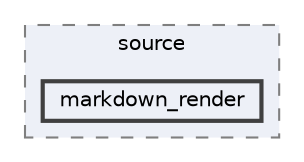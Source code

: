 digraph "/Users/michellmonroy/Documents/dev-glider/glider/docs/source/markdown_render"
{
 // LATEX_PDF_SIZE
  bgcolor="transparent";
  edge [fontname=Helvetica,fontsize=10,labelfontname=Helvetica,labelfontsize=10];
  node [fontname=Helvetica,fontsize=10,shape=box,height=0.2,width=0.4];
  compound=true
  subgraph clusterdir_5fcdd0b32b2f22f70e4459e417bd65ed {
    graph [ bgcolor="#edf0f7", pencolor="grey50", label="source", fontname=Helvetica,fontsize=10 style="filled,dashed", URL="dir_5fcdd0b32b2f22f70e4459e417bd65ed.html",tooltip=""]
  dir_f08f698506ca45ece7bf6cb3a3b507c3 [label="markdown_render", fillcolor="#edf0f7", color="grey25", style="filled,bold", URL="dir_f08f698506ca45ece7bf6cb3a3b507c3.html",tooltip=""];
  }
}
